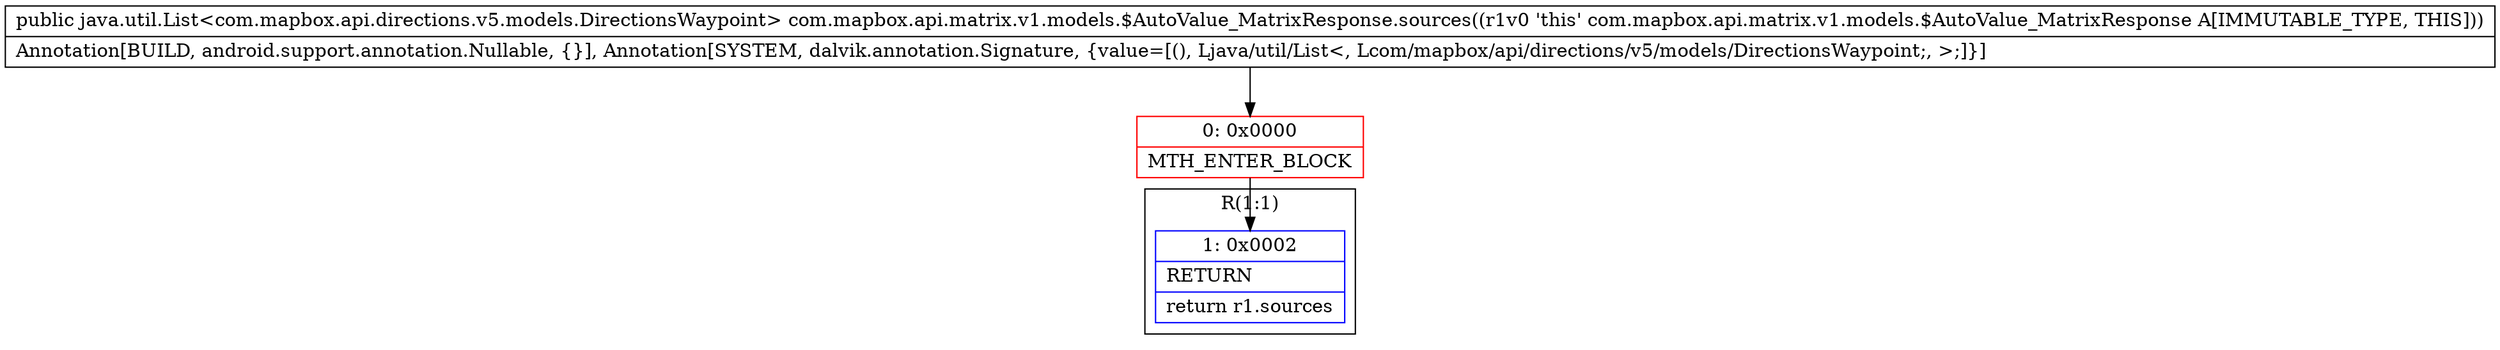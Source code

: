 digraph "CFG forcom.mapbox.api.matrix.v1.models.$AutoValue_MatrixResponse.sources()Ljava\/util\/List;" {
subgraph cluster_Region_458147843 {
label = "R(1:1)";
node [shape=record,color=blue];
Node_1 [shape=record,label="{1\:\ 0x0002|RETURN\l|return r1.sources\l}"];
}
Node_0 [shape=record,color=red,label="{0\:\ 0x0000|MTH_ENTER_BLOCK\l}"];
MethodNode[shape=record,label="{public java.util.List\<com.mapbox.api.directions.v5.models.DirectionsWaypoint\> com.mapbox.api.matrix.v1.models.$AutoValue_MatrixResponse.sources((r1v0 'this' com.mapbox.api.matrix.v1.models.$AutoValue_MatrixResponse A[IMMUTABLE_TYPE, THIS]))  | Annotation[BUILD, android.support.annotation.Nullable, \{\}], Annotation[SYSTEM, dalvik.annotation.Signature, \{value=[(), Ljava\/util\/List\<, Lcom\/mapbox\/api\/directions\/v5\/models\/DirectionsWaypoint;, \>;]\}]\l}"];
MethodNode -> Node_0;
Node_0 -> Node_1;
}

